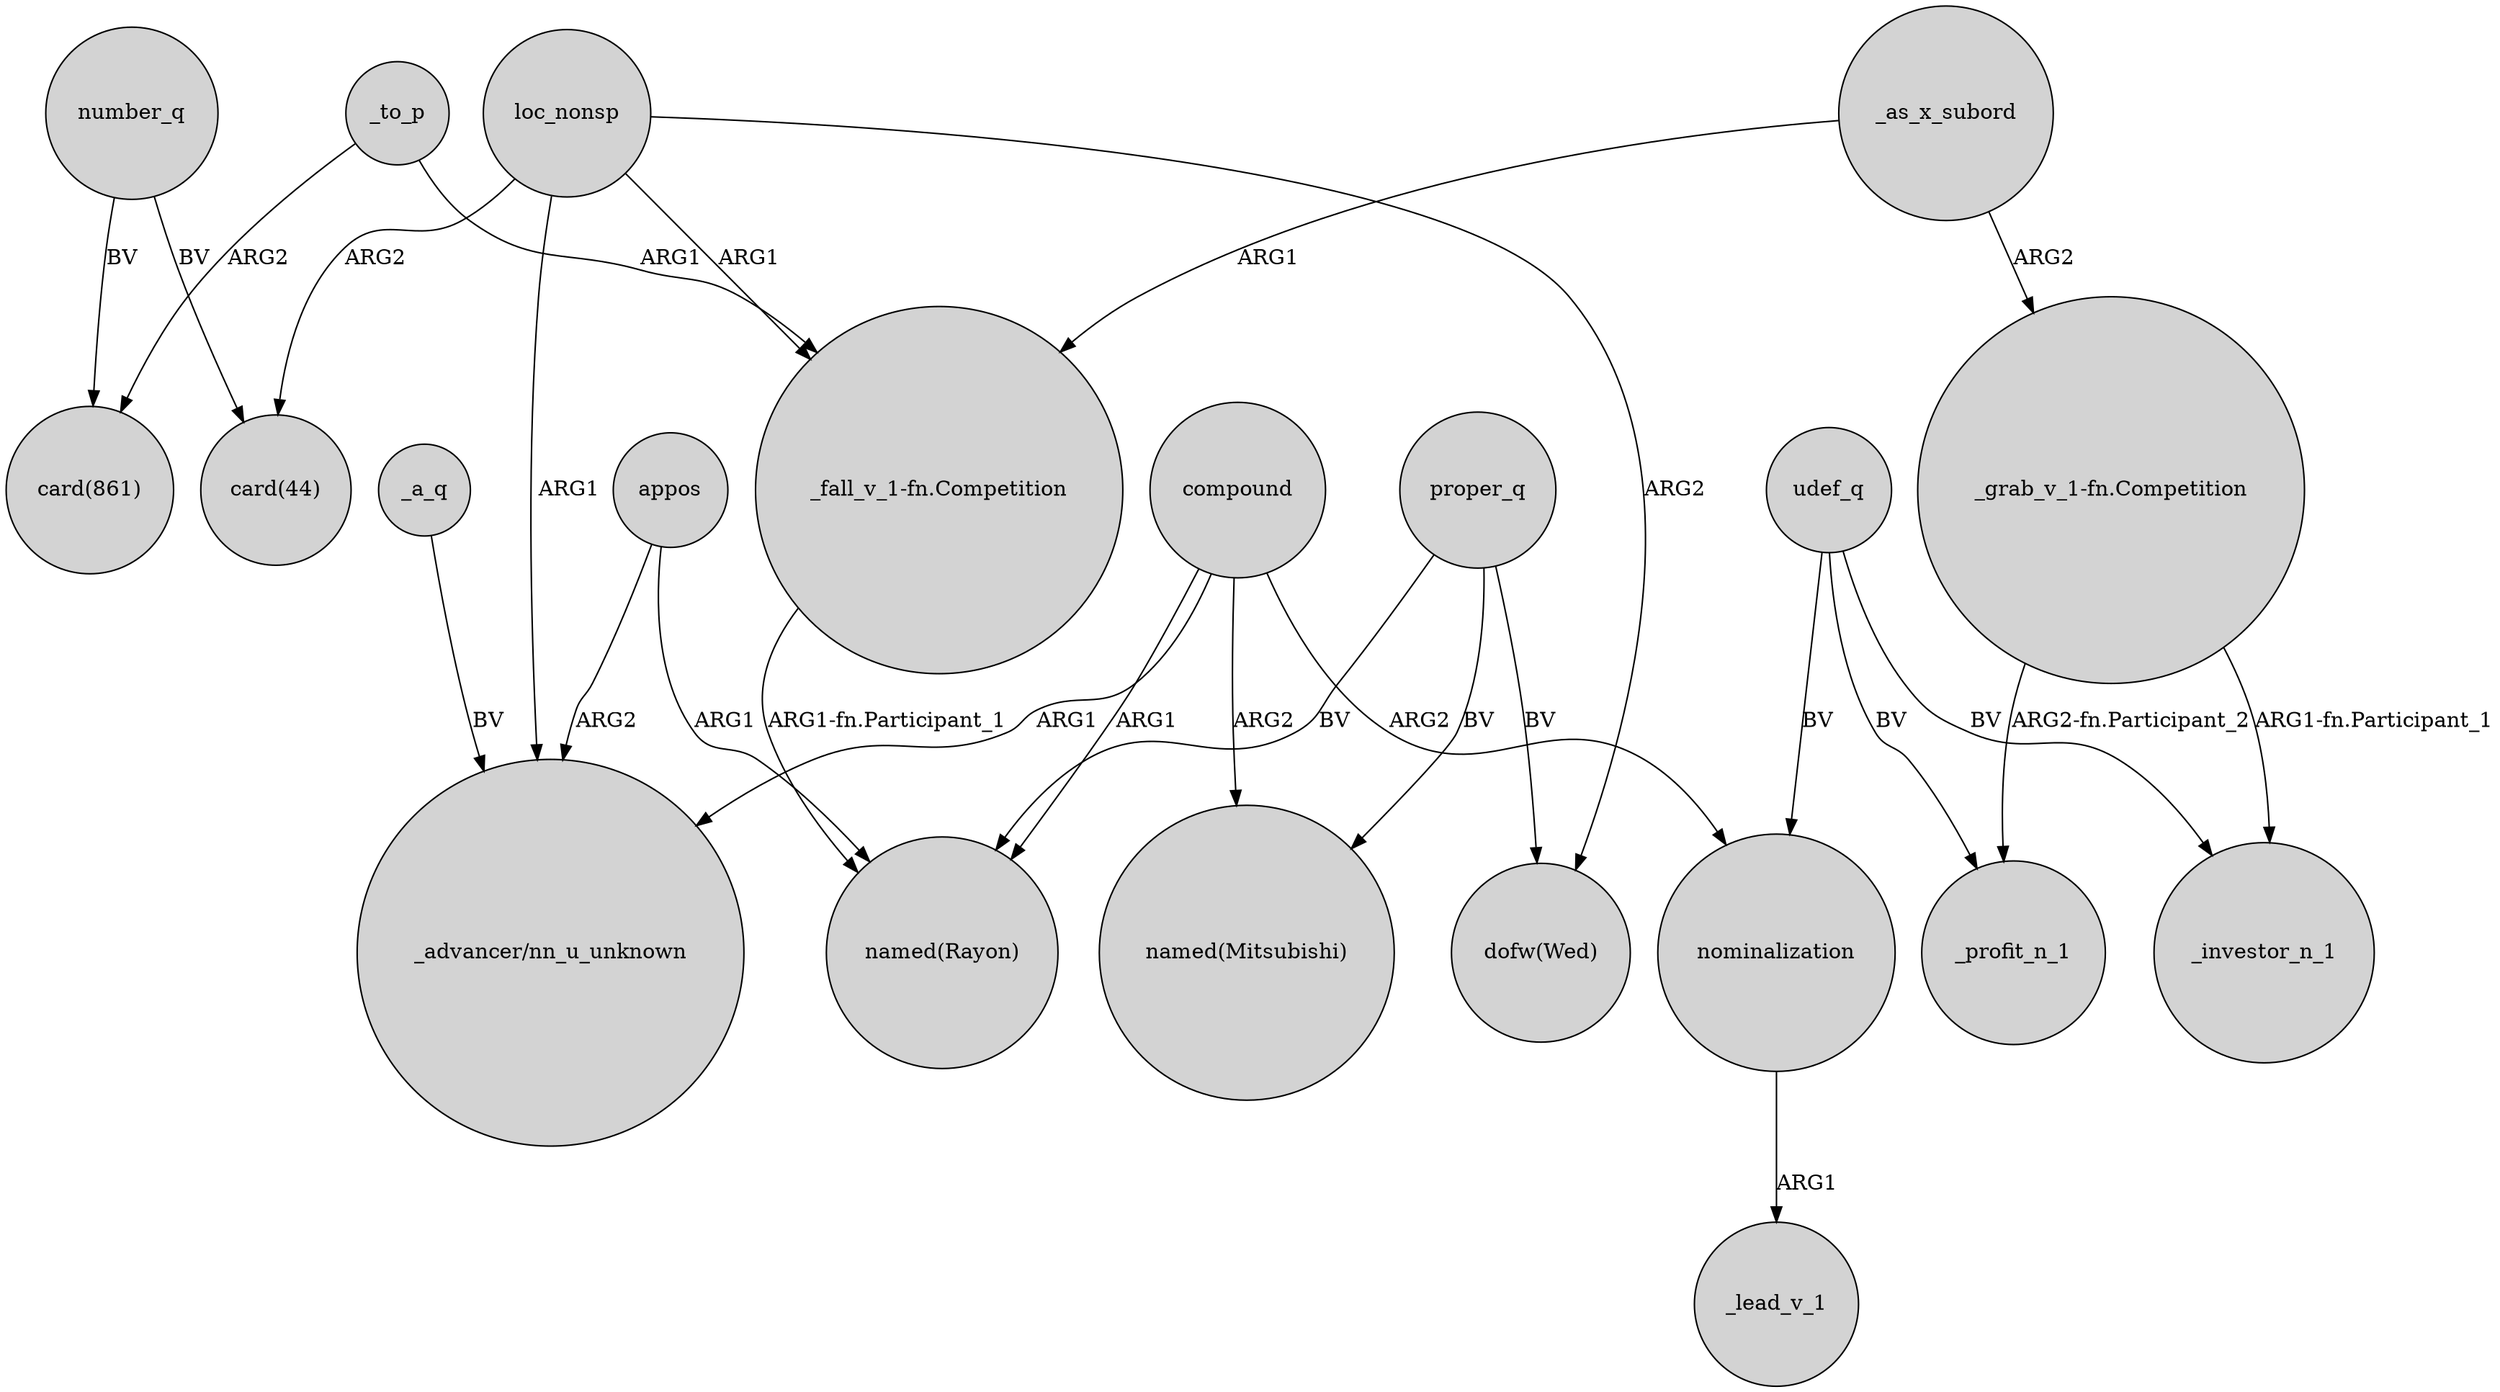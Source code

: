 digraph {
	node [shape=circle style=filled]
	loc_nonsp -> "card(44)" [label=ARG2]
	_to_p -> "card(861)" [label=ARG2]
	loc_nonsp -> "dofw(Wed)" [label=ARG2]
	_to_p -> "_fall_v_1-fn.Competition" [label=ARG1]
	appos -> "named(Rayon)" [label=ARG1]
	loc_nonsp -> "_advancer/nn_u_unknown" [label=ARG1]
	proper_q -> "named(Rayon)" [label=BV]
	"_grab_v_1-fn.Competition" -> _investor_n_1 [label="ARG1-fn.Participant_1"]
	loc_nonsp -> "_fall_v_1-fn.Competition" [label=ARG1]
	udef_q -> nominalization [label=BV]
	udef_q -> _profit_n_1 [label=BV]
	number_q -> "card(861)" [label=BV]
	proper_q -> "named(Mitsubishi)" [label=BV]
	compound -> "named(Mitsubishi)" [label=ARG2]
	compound -> nominalization [label=ARG2]
	number_q -> "card(44)" [label=BV]
	_a_q -> "_advancer/nn_u_unknown" [label=BV]
	proper_q -> "dofw(Wed)" [label=BV]
	"_fall_v_1-fn.Competition" -> "named(Rayon)" [label="ARG1-fn.Participant_1"]
	_as_x_subord -> "_grab_v_1-fn.Competition" [label=ARG2]
	"_grab_v_1-fn.Competition" -> _profit_n_1 [label="ARG2-fn.Participant_2"]
	compound -> "named(Rayon)" [label=ARG1]
	_as_x_subord -> "_fall_v_1-fn.Competition" [label=ARG1]
	nominalization -> _lead_v_1 [label=ARG1]
	udef_q -> _investor_n_1 [label=BV]
	compound -> "_advancer/nn_u_unknown" [label=ARG1]
	appos -> "_advancer/nn_u_unknown" [label=ARG2]
}
